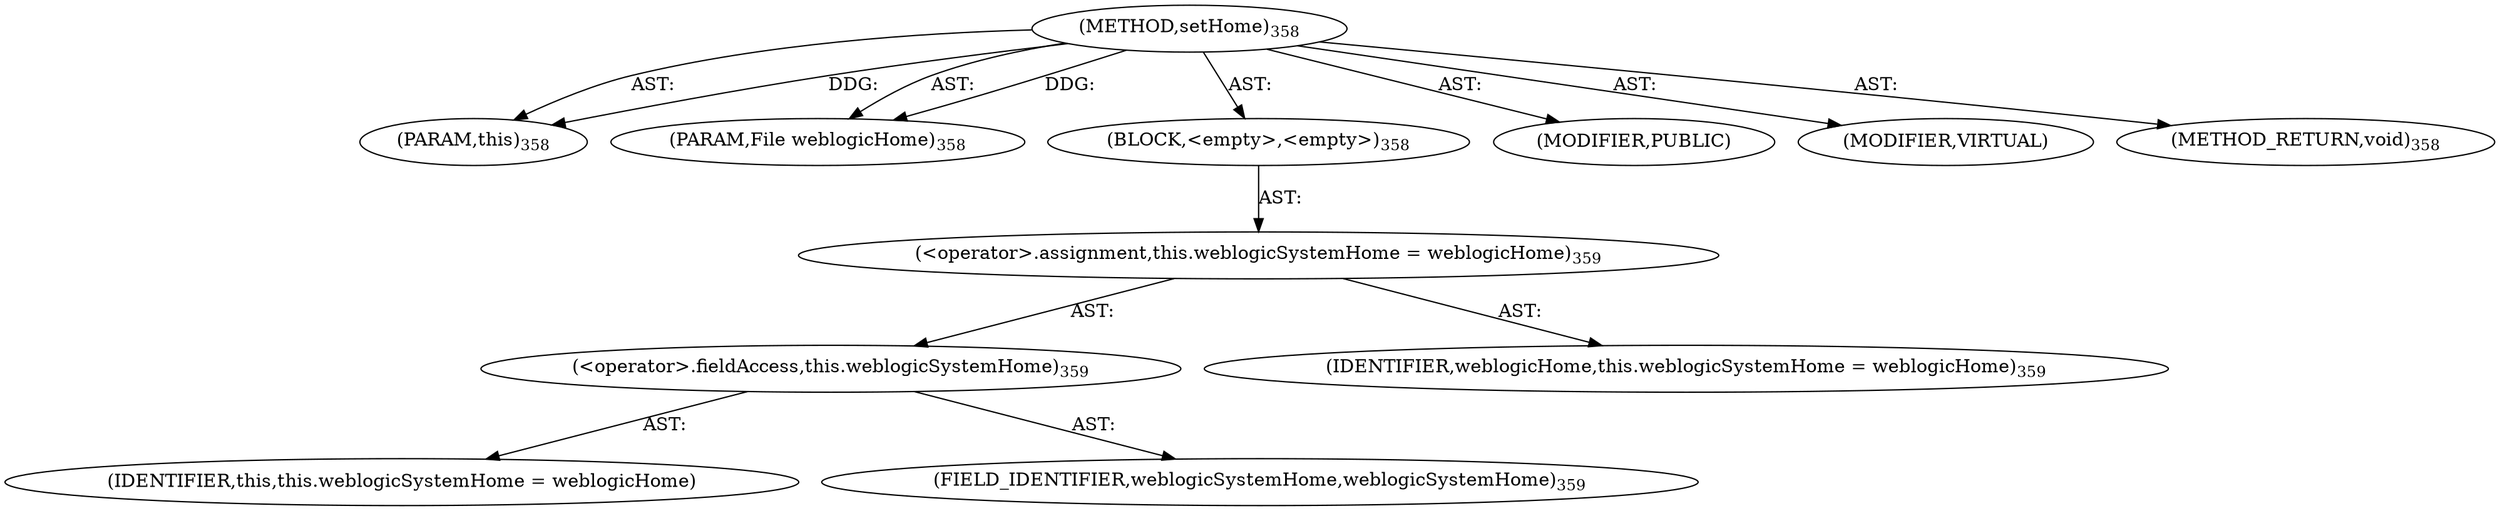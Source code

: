 digraph "setHome" {  
"111669149705" [label = <(METHOD,setHome)<SUB>358</SUB>> ]
"115964117013" [label = <(PARAM,this)<SUB>358</SUB>> ]
"115964117014" [label = <(PARAM,File weblogicHome)<SUB>358</SUB>> ]
"25769803815" [label = <(BLOCK,&lt;empty&gt;,&lt;empty&gt;)<SUB>358</SUB>> ]
"30064771306" [label = <(&lt;operator&gt;.assignment,this.weblogicSystemHome = weblogicHome)<SUB>359</SUB>> ]
"30064771307" [label = <(&lt;operator&gt;.fieldAccess,this.weblogicSystemHome)<SUB>359</SUB>> ]
"68719476901" [label = <(IDENTIFIER,this,this.weblogicSystemHome = weblogicHome)> ]
"55834574905" [label = <(FIELD_IDENTIFIER,weblogicSystemHome,weblogicSystemHome)<SUB>359</SUB>> ]
"68719476902" [label = <(IDENTIFIER,weblogicHome,this.weblogicSystemHome = weblogicHome)<SUB>359</SUB>> ]
"133143986214" [label = <(MODIFIER,PUBLIC)> ]
"133143986215" [label = <(MODIFIER,VIRTUAL)> ]
"128849018889" [label = <(METHOD_RETURN,void)<SUB>358</SUB>> ]
  "111669149705" -> "115964117013"  [ label = "AST: "] 
  "111669149705" -> "115964117014"  [ label = "AST: "] 
  "111669149705" -> "25769803815"  [ label = "AST: "] 
  "111669149705" -> "133143986214"  [ label = "AST: "] 
  "111669149705" -> "133143986215"  [ label = "AST: "] 
  "111669149705" -> "128849018889"  [ label = "AST: "] 
  "25769803815" -> "30064771306"  [ label = "AST: "] 
  "30064771306" -> "30064771307"  [ label = "AST: "] 
  "30064771306" -> "68719476902"  [ label = "AST: "] 
  "30064771307" -> "68719476901"  [ label = "AST: "] 
  "30064771307" -> "55834574905"  [ label = "AST: "] 
  "111669149705" -> "115964117013"  [ label = "DDG: "] 
  "111669149705" -> "115964117014"  [ label = "DDG: "] 
}
